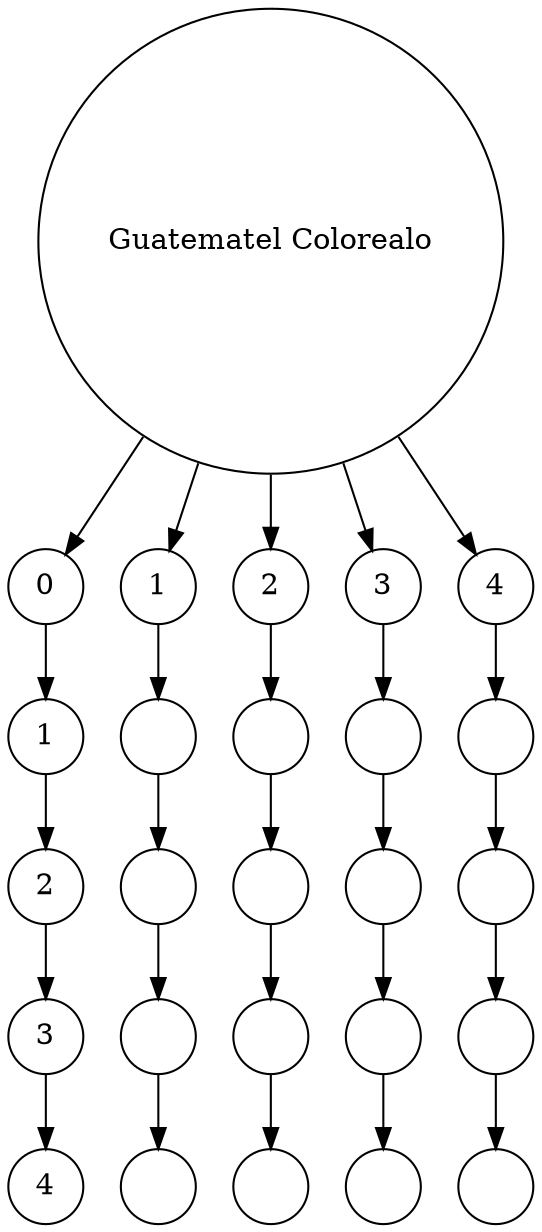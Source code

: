 digraph grafo{

        node[shape=circle];
n0 [label="Guatematel Colorealo"];
n1 [label="0"];
n2 [label="1"];
n3 [label="2"];
n4 [label="3"];
n5 [label="4"];
n6 [label="1"];
n7 [label=""];
n8 [label=""];
n9 [label=""];
n10 [label=""];
n11 [label="2"];
n12 [label=""];
n13 [label=""];
n14 [label=""];
n15 [label=""];
n16 [label="3"];
n17 [label=""];
n18 [label=""];
n19 [label=""];
n20 [label=""];
n21 [label="4"];
n22 [label=""];
n23 [label=""];
n24 [label=""];
n25 [label=""];
n0 -> n1
n0 -> n2
n0 -> n3
n0 -> n4
n0 -> n5
n1 -> n6
n6 -> n11
n11 -> n16
n16 -> n21
n2 -> n7
n7 -> n12
n12 -> n17
n17 -> n22
n3 -> n8
n8 -> n13
n13 -> n18
n18 -> n23
n4 -> n9
n9 -> n14
n14 -> n19
n19 -> n24
n5 -> n10
n10 -> n15
n15 -> n20
n20 -> n25

}